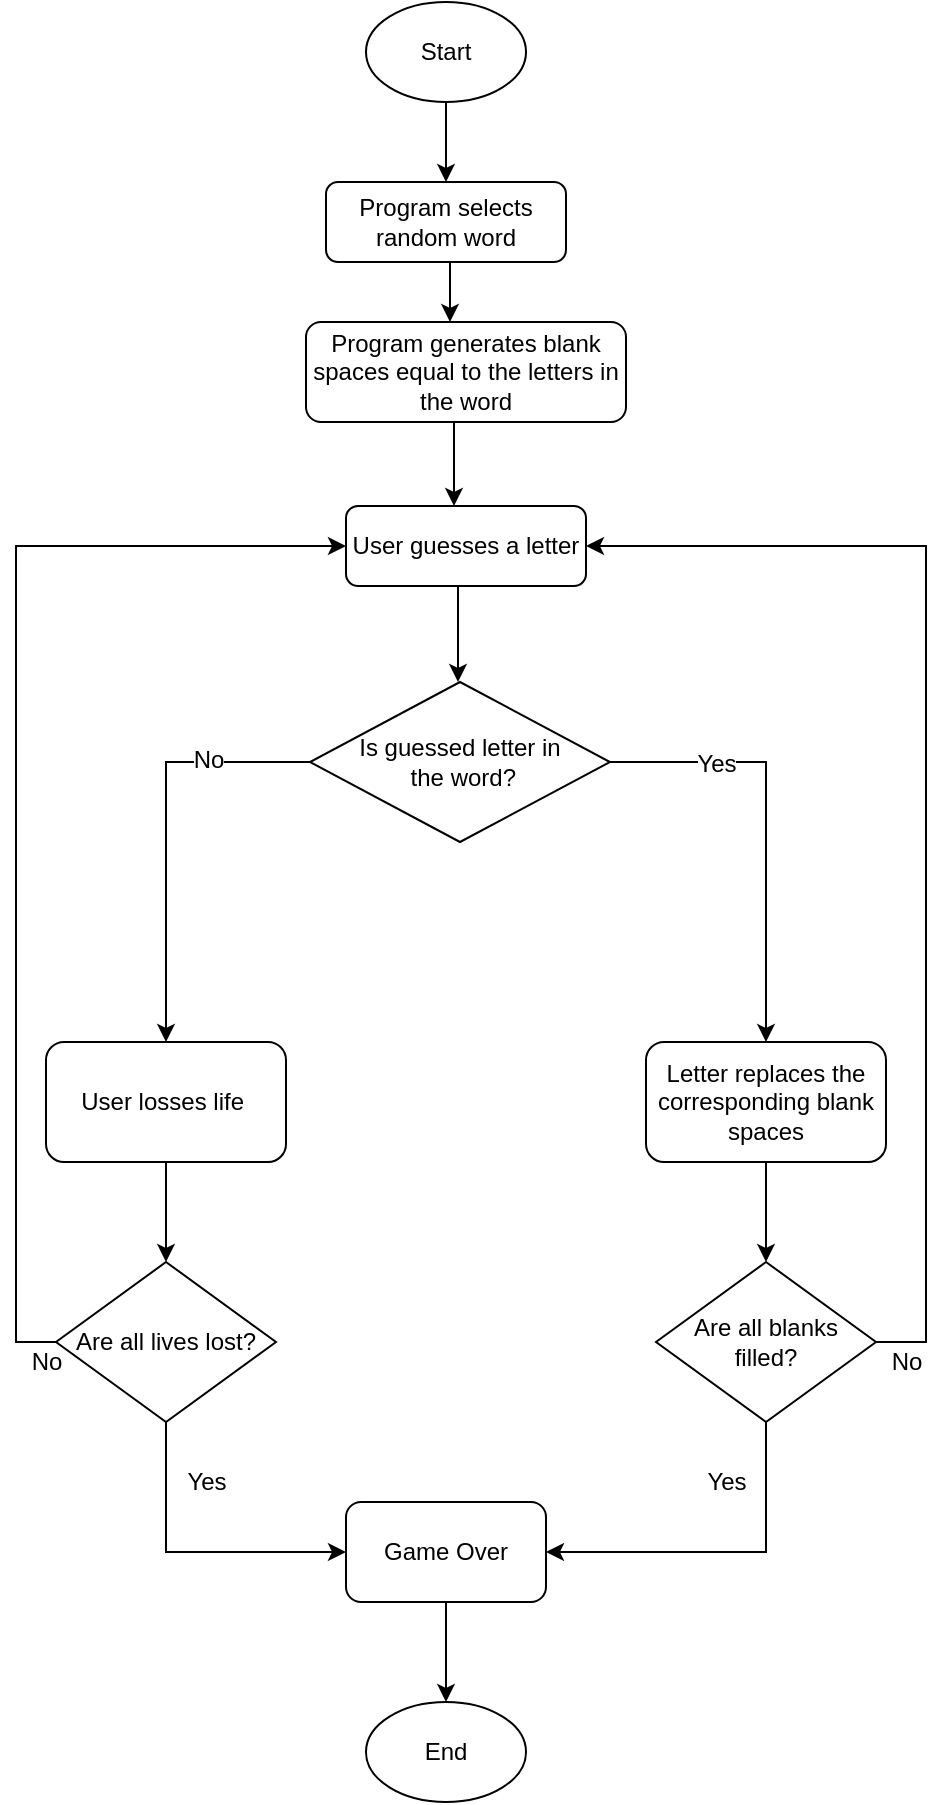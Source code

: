 <mxfile version="16.1.4" type="github">
  <diagram id="C5RBs43oDa-KdzZeNtuy" name="Page-1">
    <mxGraphModel dx="1695" dy="1632" grid="1" gridSize="10" guides="1" tooltips="1" connect="1" arrows="1" fold="1" page="1" pageScale="1" pageWidth="827" pageHeight="1169" math="0" shadow="0">
      <root>
        <mxCell id="WIyWlLk6GJQsqaUBKTNV-0" />
        <mxCell id="WIyWlLk6GJQsqaUBKTNV-1" parent="WIyWlLk6GJQsqaUBKTNV-0" />
        <mxCell id="5a3WjXs7kGI3VwHTFscA-4" style="edgeStyle=orthogonalEdgeStyle;rounded=0;orthogonalLoop=1;jettySize=auto;html=1;exitX=0.5;exitY=1;exitDx=0;exitDy=0;entryX=0.5;entryY=0;entryDx=0;entryDy=0;" edge="1" parent="WIyWlLk6GJQsqaUBKTNV-1">
          <mxGeometry relative="1" as="geometry">
            <mxPoint x="212" y="120" as="sourcePoint" />
            <mxPoint x="222" y="150" as="targetPoint" />
          </mxGeometry>
        </mxCell>
        <mxCell id="WIyWlLk6GJQsqaUBKTNV-3" value="Program selects random word" style="rounded=1;whiteSpace=wrap;html=1;fontSize=12;glass=0;strokeWidth=1;shadow=0;" parent="WIyWlLk6GJQsqaUBKTNV-1" vertex="1">
          <mxGeometry x="160" y="80" width="120" height="40" as="geometry" />
        </mxCell>
        <mxCell id="5a3WjXs7kGI3VwHTFscA-9" value="" style="edgeStyle=orthogonalEdgeStyle;rounded=0;orthogonalLoop=1;jettySize=auto;html=1;" edge="1" parent="WIyWlLk6GJQsqaUBKTNV-1">
          <mxGeometry relative="1" as="geometry">
            <mxPoint x="226" y="282" as="sourcePoint" />
            <mxPoint x="226" y="330" as="targetPoint" />
          </mxGeometry>
        </mxCell>
        <mxCell id="WIyWlLk6GJQsqaUBKTNV-7" value="User guesses a letter" style="rounded=1;whiteSpace=wrap;html=1;fontSize=12;glass=0;strokeWidth=1;shadow=0;" parent="WIyWlLk6GJQsqaUBKTNV-1" vertex="1">
          <mxGeometry x="170" y="242" width="120" height="40" as="geometry" />
        </mxCell>
        <mxCell id="5a3WjXs7kGI3VwHTFscA-1" style="edgeStyle=orthogonalEdgeStyle;rounded=0;orthogonalLoop=1;jettySize=auto;html=1;entryX=0.5;entryY=0;entryDx=0;entryDy=0;" edge="1" parent="WIyWlLk6GJQsqaUBKTNV-1" source="5a3WjXs7kGI3VwHTFscA-0" target="WIyWlLk6GJQsqaUBKTNV-3">
          <mxGeometry relative="1" as="geometry" />
        </mxCell>
        <mxCell id="5a3WjXs7kGI3VwHTFscA-0" value="Start" style="ellipse;whiteSpace=wrap;html=1;" vertex="1" parent="WIyWlLk6GJQsqaUBKTNV-1">
          <mxGeometry x="180" y="-10" width="80" height="50" as="geometry" />
        </mxCell>
        <mxCell id="5a3WjXs7kGI3VwHTFscA-6" value="" style="edgeStyle=orthogonalEdgeStyle;rounded=0;orthogonalLoop=1;jettySize=auto;html=1;" edge="1" parent="WIyWlLk6GJQsqaUBKTNV-1">
          <mxGeometry relative="1" as="geometry">
            <mxPoint x="224" y="200" as="sourcePoint" />
            <mxPoint x="224" y="242" as="targetPoint" />
          </mxGeometry>
        </mxCell>
        <mxCell id="5a3WjXs7kGI3VwHTFscA-2" value="Program generates blank spaces equal to the letters in the word" style="rounded=1;whiteSpace=wrap;html=1;fontSize=12;glass=0;strokeWidth=1;shadow=0;" vertex="1" parent="WIyWlLk6GJQsqaUBKTNV-1">
          <mxGeometry x="150" y="150" width="160" height="50" as="geometry" />
        </mxCell>
        <mxCell id="5a3WjXs7kGI3VwHTFscA-8" value="&lt;font style=&quot;font-size: 12px&quot;&gt;Is guessed letter in&lt;br&gt;&amp;nbsp;the word?&lt;/font&gt;" style="rhombus;whiteSpace=wrap;html=1;" vertex="1" parent="WIyWlLk6GJQsqaUBKTNV-1">
          <mxGeometry x="152" y="330" width="150" height="80" as="geometry" />
        </mxCell>
        <mxCell id="5a3WjXs7kGI3VwHTFscA-10" value="" style="endArrow=classic;html=1;rounded=0;fontSize=12;" edge="1" parent="WIyWlLk6GJQsqaUBKTNV-1">
          <mxGeometry width="50" height="50" relative="1" as="geometry">
            <mxPoint x="302" y="370" as="sourcePoint" />
            <mxPoint x="380" y="510" as="targetPoint" />
            <Array as="points">
              <mxPoint x="380" y="370" />
            </Array>
          </mxGeometry>
        </mxCell>
        <mxCell id="5a3WjXs7kGI3VwHTFscA-11" value="Yes" style="edgeLabel;html=1;align=center;verticalAlign=middle;resizable=0;points=[];fontSize=12;" vertex="1" connectable="0" parent="5a3WjXs7kGI3VwHTFscA-10">
          <mxGeometry x="-0.514" y="-1" relative="1" as="geometry">
            <mxPoint as="offset" />
          </mxGeometry>
        </mxCell>
        <mxCell id="5a3WjXs7kGI3VwHTFscA-12" value="" style="endArrow=classic;html=1;rounded=0;fontSize=12;exitX=0;exitY=0.5;exitDx=0;exitDy=0;" edge="1" parent="WIyWlLk6GJQsqaUBKTNV-1" source="5a3WjXs7kGI3VwHTFscA-8">
          <mxGeometry width="50" height="50" relative="1" as="geometry">
            <mxPoint x="20" y="370" as="sourcePoint" />
            <mxPoint x="80" y="510" as="targetPoint" />
            <Array as="points">
              <mxPoint x="80" y="370" />
            </Array>
          </mxGeometry>
        </mxCell>
        <mxCell id="5a3WjXs7kGI3VwHTFscA-13" value="No" style="edgeLabel;html=1;align=center;verticalAlign=middle;resizable=0;points=[];fontSize=12;" vertex="1" connectable="0" parent="5a3WjXs7kGI3VwHTFscA-12">
          <mxGeometry x="-0.514" y="-1" relative="1" as="geometry">
            <mxPoint as="offset" />
          </mxGeometry>
        </mxCell>
        <mxCell id="5a3WjXs7kGI3VwHTFscA-19" style="edgeStyle=orthogonalEdgeStyle;rounded=0;orthogonalLoop=1;jettySize=auto;html=1;exitX=0.5;exitY=1;exitDx=0;exitDy=0;entryX=0.5;entryY=0;entryDx=0;entryDy=0;fontSize=12;" edge="1" parent="WIyWlLk6GJQsqaUBKTNV-1" source="5a3WjXs7kGI3VwHTFscA-14" target="5a3WjXs7kGI3VwHTFscA-16">
          <mxGeometry relative="1" as="geometry" />
        </mxCell>
        <mxCell id="5a3WjXs7kGI3VwHTFscA-14" value="Letter replaces the corresponding blank spaces" style="rounded=1;whiteSpace=wrap;html=1;fontSize=12;" vertex="1" parent="WIyWlLk6GJQsqaUBKTNV-1">
          <mxGeometry x="320" y="510" width="120" height="60" as="geometry" />
        </mxCell>
        <mxCell id="5a3WjXs7kGI3VwHTFscA-21" value="" style="edgeStyle=orthogonalEdgeStyle;rounded=0;orthogonalLoop=1;jettySize=auto;html=1;fontSize=12;" edge="1" parent="WIyWlLk6GJQsqaUBKTNV-1" source="5a3WjXs7kGI3VwHTFscA-15" target="5a3WjXs7kGI3VwHTFscA-20">
          <mxGeometry relative="1" as="geometry" />
        </mxCell>
        <mxCell id="5a3WjXs7kGI3VwHTFscA-15" value="User losses life&amp;nbsp;" style="rounded=1;whiteSpace=wrap;html=1;fontSize=12;" vertex="1" parent="WIyWlLk6GJQsqaUBKTNV-1">
          <mxGeometry x="20" y="510" width="120" height="60" as="geometry" />
        </mxCell>
        <mxCell id="5a3WjXs7kGI3VwHTFscA-32" style="edgeStyle=orthogonalEdgeStyle;rounded=0;orthogonalLoop=1;jettySize=auto;html=1;exitX=0.5;exitY=1;exitDx=0;exitDy=0;entryX=1;entryY=0.5;entryDx=0;entryDy=0;fontSize=12;" edge="1" parent="WIyWlLk6GJQsqaUBKTNV-1" source="5a3WjXs7kGI3VwHTFscA-16" target="5a3WjXs7kGI3VwHTFscA-27">
          <mxGeometry relative="1" as="geometry" />
        </mxCell>
        <mxCell id="5a3WjXs7kGI3VwHTFscA-34" style="edgeStyle=orthogonalEdgeStyle;rounded=0;orthogonalLoop=1;jettySize=auto;html=1;entryX=1;entryY=0.5;entryDx=0;entryDy=0;fontSize=12;" edge="1" parent="WIyWlLk6GJQsqaUBKTNV-1" source="5a3WjXs7kGI3VwHTFscA-16" target="WIyWlLk6GJQsqaUBKTNV-7">
          <mxGeometry relative="1" as="geometry">
            <Array as="points">
              <mxPoint x="460" y="660" />
              <mxPoint x="460" y="262" />
            </Array>
          </mxGeometry>
        </mxCell>
        <mxCell id="5a3WjXs7kGI3VwHTFscA-16" value="Are all blanks &lt;br&gt;filled?" style="rhombus;whiteSpace=wrap;html=1;fontSize=12;" vertex="1" parent="WIyWlLk6GJQsqaUBKTNV-1">
          <mxGeometry x="325" y="620" width="110" height="80" as="geometry" />
        </mxCell>
        <mxCell id="5a3WjXs7kGI3VwHTFscA-25" style="edgeStyle=orthogonalEdgeStyle;rounded=0;orthogonalLoop=1;jettySize=auto;html=1;exitX=0;exitY=0.5;exitDx=0;exitDy=0;entryX=0;entryY=0.5;entryDx=0;entryDy=0;fontSize=12;" edge="1" parent="WIyWlLk6GJQsqaUBKTNV-1" source="5a3WjXs7kGI3VwHTFscA-20" target="WIyWlLk6GJQsqaUBKTNV-7">
          <mxGeometry relative="1" as="geometry" />
        </mxCell>
        <mxCell id="5a3WjXs7kGI3VwHTFscA-30" style="edgeStyle=orthogonalEdgeStyle;rounded=0;orthogonalLoop=1;jettySize=auto;html=1;exitX=0.5;exitY=1;exitDx=0;exitDy=0;entryX=0;entryY=0.5;entryDx=0;entryDy=0;fontSize=12;" edge="1" parent="WIyWlLk6GJQsqaUBKTNV-1" source="5a3WjXs7kGI3VwHTFscA-20" target="5a3WjXs7kGI3VwHTFscA-27">
          <mxGeometry relative="1" as="geometry" />
        </mxCell>
        <mxCell id="5a3WjXs7kGI3VwHTFscA-20" value="Are all lives lost?" style="rhombus;whiteSpace=wrap;html=1;fontSize=12;" vertex="1" parent="WIyWlLk6GJQsqaUBKTNV-1">
          <mxGeometry x="25" y="620" width="110" height="80" as="geometry" />
        </mxCell>
        <mxCell id="5a3WjXs7kGI3VwHTFscA-26" value="No" style="text;html=1;align=center;verticalAlign=middle;resizable=0;points=[];autosize=1;strokeColor=none;fillColor=none;fontSize=12;" vertex="1" parent="WIyWlLk6GJQsqaUBKTNV-1">
          <mxGeometry x="5" y="660" width="30" height="20" as="geometry" />
        </mxCell>
        <mxCell id="5a3WjXs7kGI3VwHTFscA-37" style="edgeStyle=orthogonalEdgeStyle;rounded=0;orthogonalLoop=1;jettySize=auto;html=1;entryX=0.5;entryY=0;entryDx=0;entryDy=0;fontSize=12;" edge="1" parent="WIyWlLk6GJQsqaUBKTNV-1" source="5a3WjXs7kGI3VwHTFscA-27" target="5a3WjXs7kGI3VwHTFscA-36">
          <mxGeometry relative="1" as="geometry" />
        </mxCell>
        <mxCell id="5a3WjXs7kGI3VwHTFscA-27" value="Game Over" style="rounded=1;whiteSpace=wrap;html=1;fontSize=12;" vertex="1" parent="WIyWlLk6GJQsqaUBKTNV-1">
          <mxGeometry x="170" y="740" width="100" height="50" as="geometry" />
        </mxCell>
        <mxCell id="5a3WjXs7kGI3VwHTFscA-31" value="Yes" style="text;html=1;align=center;verticalAlign=middle;resizable=0;points=[];autosize=1;strokeColor=none;fillColor=none;fontSize=12;" vertex="1" parent="WIyWlLk6GJQsqaUBKTNV-1">
          <mxGeometry x="80" y="720" width="40" height="20" as="geometry" />
        </mxCell>
        <mxCell id="5a3WjXs7kGI3VwHTFscA-33" value="Yes" style="text;html=1;align=center;verticalAlign=middle;resizable=0;points=[];autosize=1;strokeColor=none;fillColor=none;fontSize=12;" vertex="1" parent="WIyWlLk6GJQsqaUBKTNV-1">
          <mxGeometry x="340" y="720" width="40" height="20" as="geometry" />
        </mxCell>
        <mxCell id="5a3WjXs7kGI3VwHTFscA-35" value="No" style="text;html=1;align=center;verticalAlign=middle;resizable=0;points=[];autosize=1;strokeColor=none;fillColor=none;fontSize=12;" vertex="1" parent="WIyWlLk6GJQsqaUBKTNV-1">
          <mxGeometry x="435" y="660" width="30" height="20" as="geometry" />
        </mxCell>
        <mxCell id="5a3WjXs7kGI3VwHTFscA-36" value="End" style="ellipse;whiteSpace=wrap;html=1;fontSize=12;" vertex="1" parent="WIyWlLk6GJQsqaUBKTNV-1">
          <mxGeometry x="180" y="840" width="80" height="50" as="geometry" />
        </mxCell>
      </root>
    </mxGraphModel>
  </diagram>
</mxfile>

